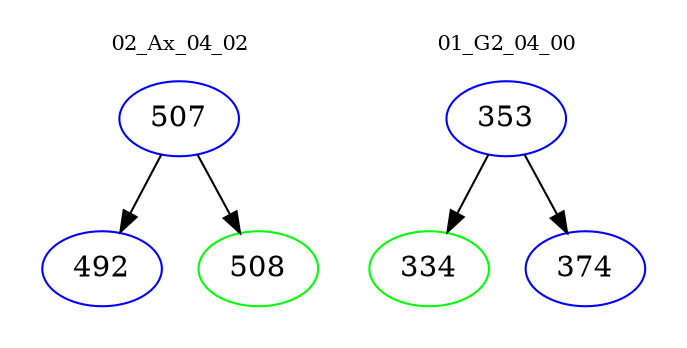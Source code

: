 digraph{
subgraph cluster_0 {
color = white
label = "02_Ax_04_02";
fontsize=10;
T0_507 [label="507", color="blue"]
T0_507 -> T0_492 [color="black"]
T0_492 [label="492", color="blue"]
T0_507 -> T0_508 [color="black"]
T0_508 [label="508", color="green"]
}
subgraph cluster_1 {
color = white
label = "01_G2_04_00";
fontsize=10;
T1_353 [label="353", color="blue"]
T1_353 -> T1_334 [color="black"]
T1_334 [label="334", color="green"]
T1_353 -> T1_374 [color="black"]
T1_374 [label="374", color="blue"]
}
}
